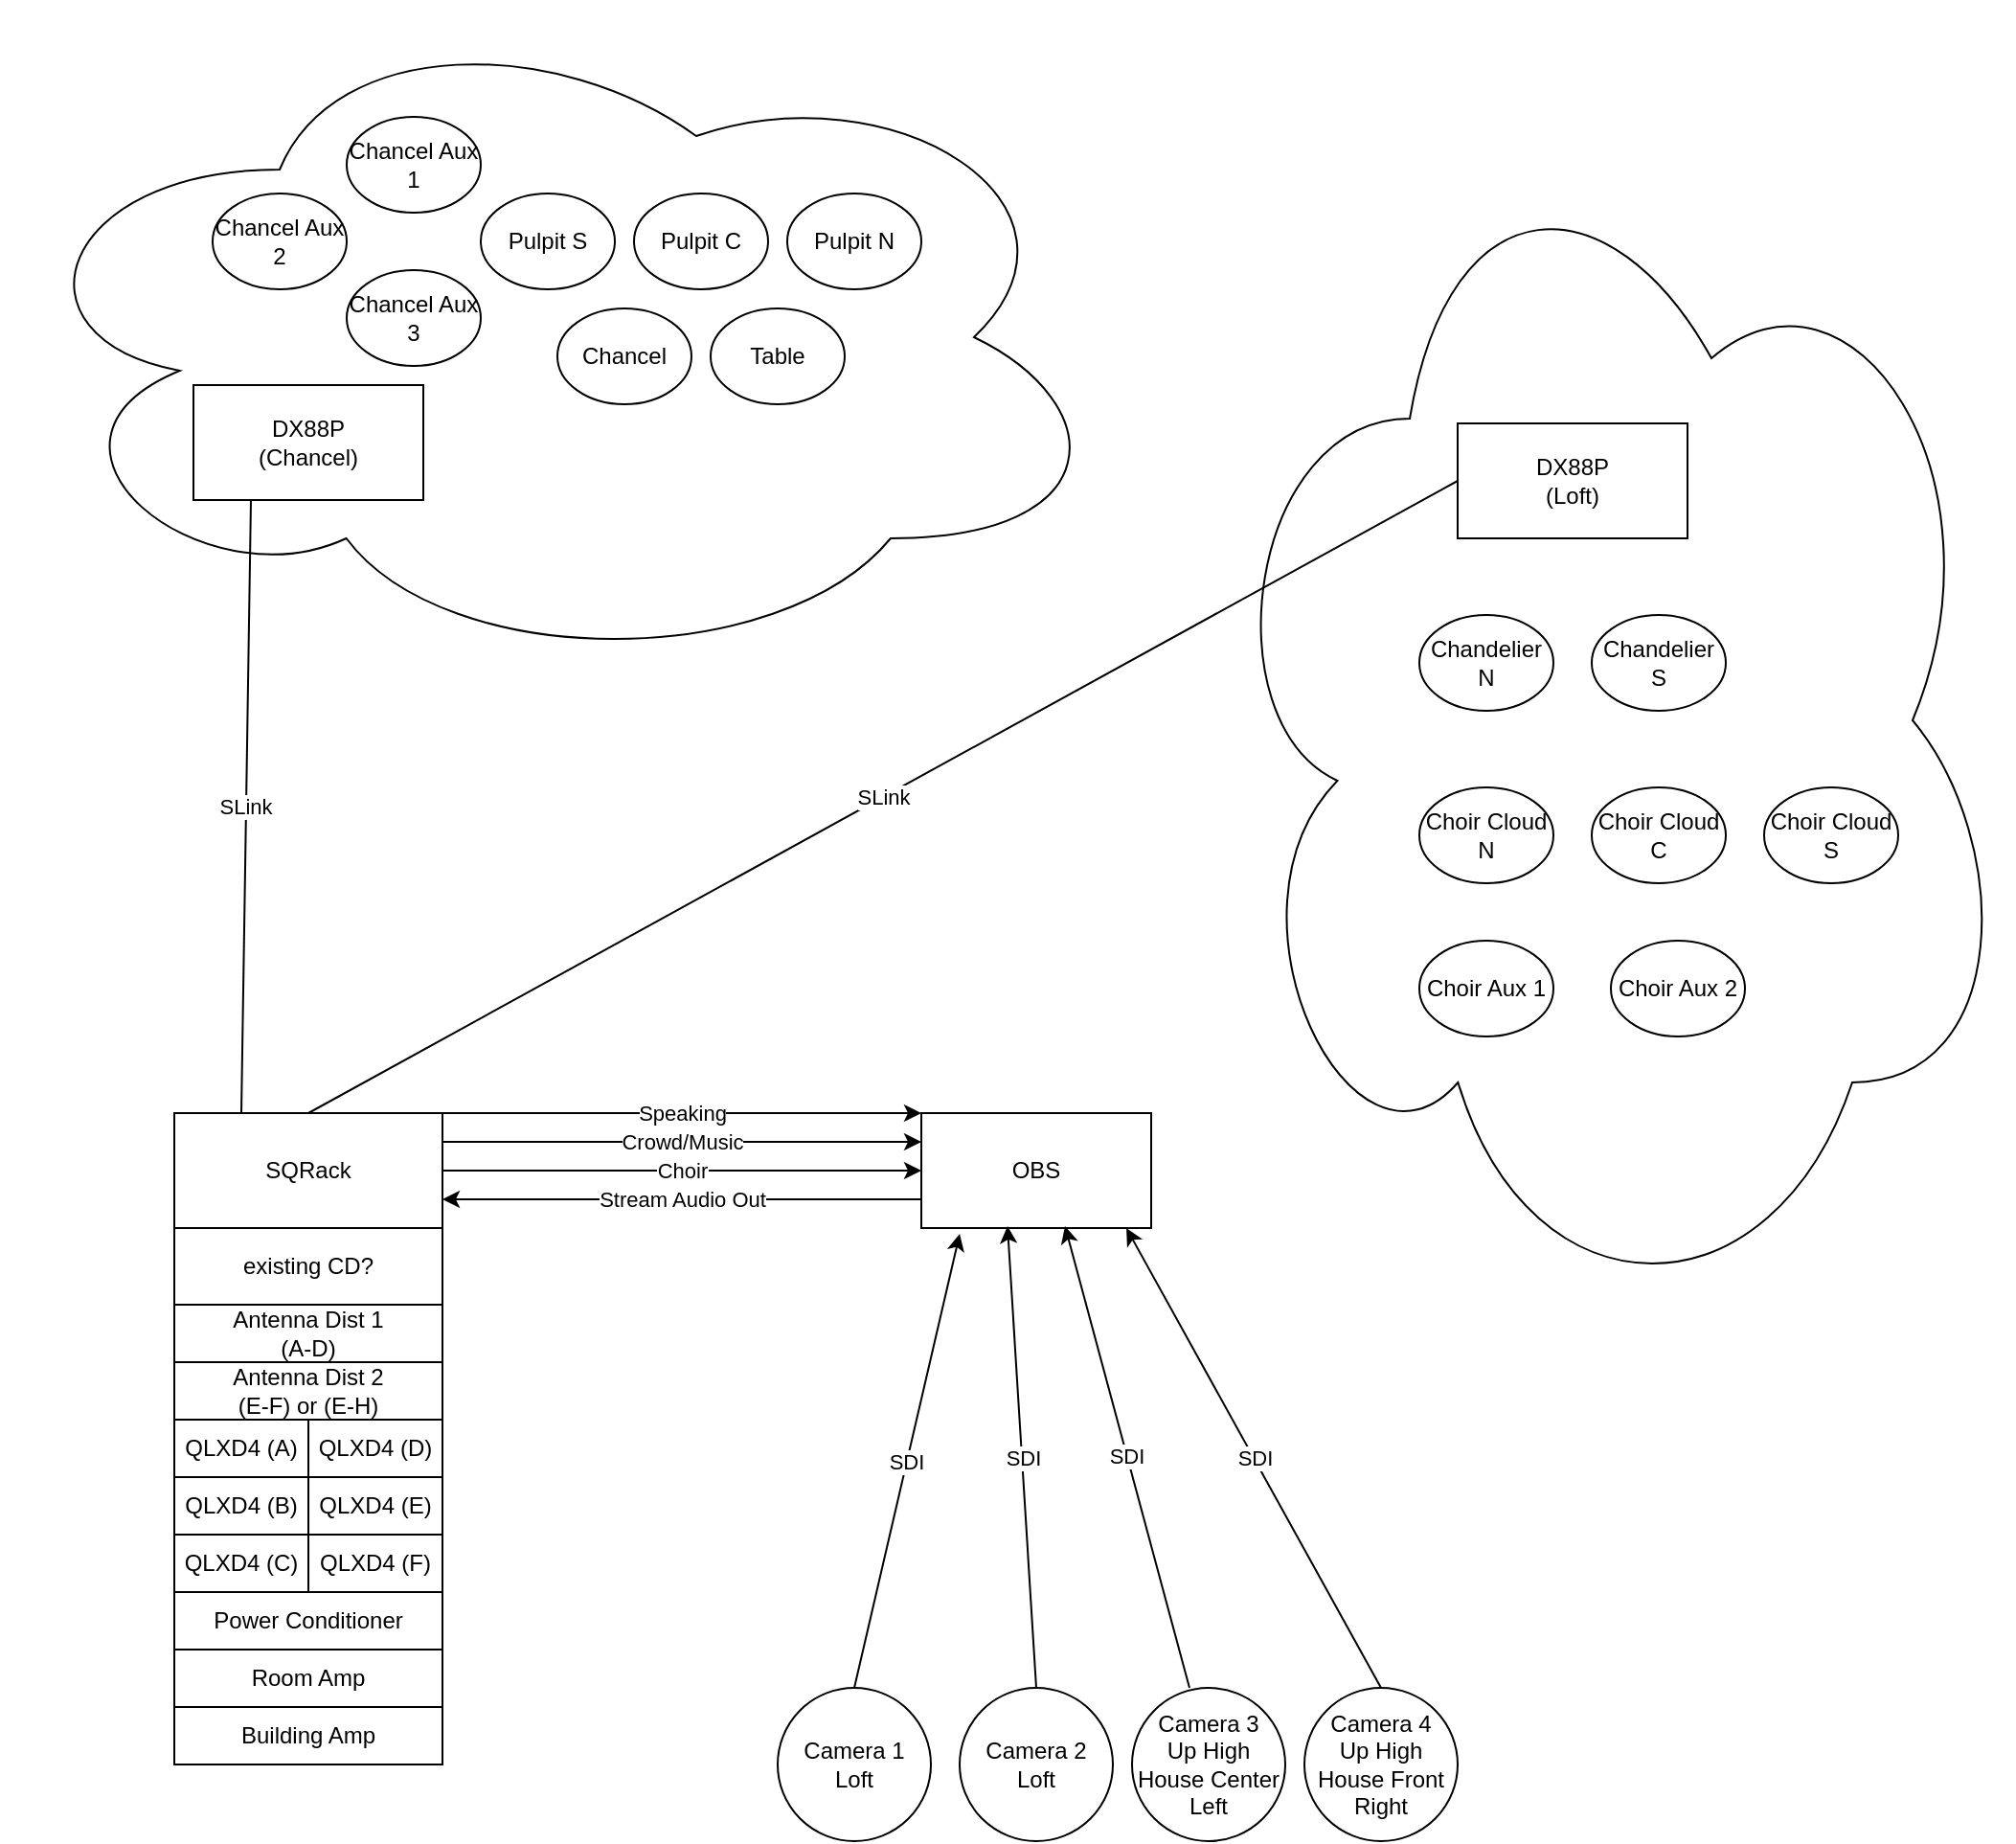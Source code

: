 <mxfile version="26.0.16" pages="2">
  <diagram name="Proposed" id="52a04d89-c75d-2922-d76d-85b35f80e030">
    <mxGraphModel dx="1416" dy="1628" grid="1" gridSize="10" guides="1" tooltips="1" connect="1" arrows="1" fold="1" page="1" pageScale="1" pageWidth="1100" pageHeight="850" background="none" math="0" shadow="0">
      <root>
        <mxCell id="0" />
        <mxCell id="1" parent="0" />
        <mxCell id="GR_ayZXCXjRKMkKXi60Q-20" value="" style="ellipse;shape=cloud;whiteSpace=wrap;html=1;" vertex="1" parent="1">
          <mxGeometry y="-140" width="580" height="350" as="geometry" />
        </mxCell>
        <mxCell id="GR_ayZXCXjRKMkKXi60Q-18" value="" style="ellipse;shape=cloud;whiteSpace=wrap;html=1;" vertex="1" parent="1">
          <mxGeometry x="630" y="-80" width="420" height="630" as="geometry" />
        </mxCell>
        <mxCell id="GR_ayZXCXjRKMkKXi60Q-1" value="SQRack" style="rounded=0;whiteSpace=wrap;html=1;" vertex="1" parent="1">
          <mxGeometry x="90" y="440" width="140" height="60" as="geometry" />
        </mxCell>
        <mxCell id="GR_ayZXCXjRKMkKXi60Q-2" value="DX88P&lt;div&gt;(Chancel)&lt;/div&gt;" style="rounded=0;whiteSpace=wrap;html=1;" vertex="1" parent="1">
          <mxGeometry x="100" y="60" width="120" height="60" as="geometry" />
        </mxCell>
        <mxCell id="GR_ayZXCXjRKMkKXi60Q-3" value="SLink" style="endArrow=none;html=1;rounded=0;entryX=0.25;entryY=1;entryDx=0;entryDy=0;exitX=0.25;exitY=0;exitDx=0;exitDy=0;" edge="1" parent="1" source="GR_ayZXCXjRKMkKXi60Q-1" target="GR_ayZXCXjRKMkKXi60Q-2">
          <mxGeometry width="50" height="50" relative="1" as="geometry">
            <mxPoint x="520" y="430" as="sourcePoint" />
            <mxPoint x="570" y="380" as="targetPoint" />
          </mxGeometry>
        </mxCell>
        <mxCell id="GR_ayZXCXjRKMkKXi60Q-4" value="OBS" style="rounded=0;whiteSpace=wrap;html=1;" vertex="1" parent="1">
          <mxGeometry x="480" y="440" width="120" height="60" as="geometry" />
        </mxCell>
        <mxCell id="GR_ayZXCXjRKMkKXi60Q-5" value="Speaking" style="endArrow=classic;html=1;rounded=0;exitX=1;exitY=0;exitDx=0;exitDy=0;entryX=0;entryY=0;entryDx=0;entryDy=0;" edge="1" parent="1" source="GR_ayZXCXjRKMkKXi60Q-1" target="GR_ayZXCXjRKMkKXi60Q-4">
          <mxGeometry width="50" height="50" relative="1" as="geometry">
            <mxPoint x="520" y="600" as="sourcePoint" />
            <mxPoint x="570" y="550" as="targetPoint" />
          </mxGeometry>
        </mxCell>
        <mxCell id="GR_ayZXCXjRKMkKXi60Q-6" value="Crowd/Music" style="endArrow=classic;html=1;rounded=0;exitX=1;exitY=0.25;exitDx=0;exitDy=0;entryX=0;entryY=0.25;entryDx=0;entryDy=0;" edge="1" parent="1" source="GR_ayZXCXjRKMkKXi60Q-1" target="GR_ayZXCXjRKMkKXi60Q-4">
          <mxGeometry width="50" height="50" relative="1" as="geometry">
            <mxPoint x="520" y="600" as="sourcePoint" />
            <mxPoint x="570" y="550" as="targetPoint" />
          </mxGeometry>
        </mxCell>
        <mxCell id="GR_ayZXCXjRKMkKXi60Q-7" value="Choir" style="endArrow=classic;html=1;rounded=0;exitX=1;exitY=0.5;exitDx=0;exitDy=0;entryX=0;entryY=0.5;entryDx=0;entryDy=0;" edge="1" parent="1" source="GR_ayZXCXjRKMkKXi60Q-1" target="GR_ayZXCXjRKMkKXi60Q-4">
          <mxGeometry width="50" height="50" relative="1" as="geometry">
            <mxPoint x="520" y="600" as="sourcePoint" />
            <mxPoint x="570" y="550" as="targetPoint" />
          </mxGeometry>
        </mxCell>
        <mxCell id="GR_ayZXCXjRKMkKXi60Q-8" value="Stream Audio Out" style="endArrow=classic;html=1;rounded=0;entryX=1;entryY=0.75;entryDx=0;entryDy=0;exitX=0;exitY=0.75;exitDx=0;exitDy=0;" edge="1" parent="1" source="GR_ayZXCXjRKMkKXi60Q-4" target="GR_ayZXCXjRKMkKXi60Q-1">
          <mxGeometry width="50" height="50" relative="1" as="geometry">
            <mxPoint x="520" y="600" as="sourcePoint" />
            <mxPoint x="570" y="550" as="targetPoint" />
          </mxGeometry>
        </mxCell>
        <mxCell id="GR_ayZXCXjRKMkKXi60Q-9" value="DX88P&lt;div&gt;(Loft)&lt;/div&gt;" style="rounded=0;whiteSpace=wrap;html=1;" vertex="1" parent="1">
          <mxGeometry x="760" y="80" width="120" height="60" as="geometry" />
        </mxCell>
        <mxCell id="GR_ayZXCXjRKMkKXi60Q-10" value="Chandelier N" style="ellipse;whiteSpace=wrap;html=1;" vertex="1" parent="1">
          <mxGeometry x="740" y="180" width="70" height="50" as="geometry" />
        </mxCell>
        <mxCell id="GR_ayZXCXjRKMkKXi60Q-11" value="Chandelier S" style="ellipse;whiteSpace=wrap;html=1;" vertex="1" parent="1">
          <mxGeometry x="830" y="180" width="70" height="50" as="geometry" />
        </mxCell>
        <mxCell id="GR_ayZXCXjRKMkKXi60Q-12" value="Choir Cloud N" style="ellipse;whiteSpace=wrap;html=1;" vertex="1" parent="1">
          <mxGeometry x="740" y="270" width="70" height="50" as="geometry" />
        </mxCell>
        <mxCell id="GR_ayZXCXjRKMkKXi60Q-13" value="Choir Cloud C" style="ellipse;whiteSpace=wrap;html=1;" vertex="1" parent="1">
          <mxGeometry x="830" y="270" width="70" height="50" as="geometry" />
        </mxCell>
        <mxCell id="GR_ayZXCXjRKMkKXi60Q-14" value="Choir Cloud S" style="ellipse;whiteSpace=wrap;html=1;" vertex="1" parent="1">
          <mxGeometry x="920" y="270" width="70" height="50" as="geometry" />
        </mxCell>
        <mxCell id="GR_ayZXCXjRKMkKXi60Q-15" value="Choir Aux 1" style="ellipse;whiteSpace=wrap;html=1;" vertex="1" parent="1">
          <mxGeometry x="740" y="350" width="70" height="50" as="geometry" />
        </mxCell>
        <mxCell id="GR_ayZXCXjRKMkKXi60Q-16" value="Choir Aux 2" style="ellipse;whiteSpace=wrap;html=1;" vertex="1" parent="1">
          <mxGeometry x="840" y="350" width="70" height="50" as="geometry" />
        </mxCell>
        <mxCell id="GR_ayZXCXjRKMkKXi60Q-17" value="Antenna Dist 1&lt;div&gt;(A-D)&lt;/div&gt;" style="rounded=0;whiteSpace=wrap;html=1;" vertex="1" parent="1">
          <mxGeometry x="90" y="540" width="140" height="30" as="geometry" />
        </mxCell>
        <mxCell id="GR_ayZXCXjRKMkKXi60Q-19" value="SLink" style="endArrow=none;html=1;rounded=0;exitX=0.5;exitY=0;exitDx=0;exitDy=0;entryX=0;entryY=0.5;entryDx=0;entryDy=0;" edge="1" parent="1" source="GR_ayZXCXjRKMkKXi60Q-1" target="GR_ayZXCXjRKMkKXi60Q-9">
          <mxGeometry width="50" height="50" relative="1" as="geometry">
            <mxPoint x="520" y="330" as="sourcePoint" />
            <mxPoint x="560" y="80" as="targetPoint" />
          </mxGeometry>
        </mxCell>
        <mxCell id="GR_ayZXCXjRKMkKXi60Q-21" value="Chancel Aux 2" style="ellipse;whiteSpace=wrap;html=1;" vertex="1" parent="1">
          <mxGeometry x="110" y="-40" width="70" height="50" as="geometry" />
        </mxCell>
        <mxCell id="GR_ayZXCXjRKMkKXi60Q-22" value="Chancel Aux 1" style="ellipse;whiteSpace=wrap;html=1;" vertex="1" parent="1">
          <mxGeometry x="180" y="-80" width="70" height="50" as="geometry" />
        </mxCell>
        <mxCell id="GR_ayZXCXjRKMkKXi60Q-23" value="Chancel" style="ellipse;whiteSpace=wrap;html=1;" vertex="1" parent="1">
          <mxGeometry x="290" y="20" width="70" height="50" as="geometry" />
        </mxCell>
        <mxCell id="GR_ayZXCXjRKMkKXi60Q-24" value="Table" style="ellipse;whiteSpace=wrap;html=1;" vertex="1" parent="1">
          <mxGeometry x="370" y="20" width="70" height="50" as="geometry" />
        </mxCell>
        <mxCell id="GR_ayZXCXjRKMkKXi60Q-25" value="Pulpit S" style="ellipse;whiteSpace=wrap;html=1;" vertex="1" parent="1">
          <mxGeometry x="250" y="-40" width="70" height="50" as="geometry" />
        </mxCell>
        <mxCell id="GR_ayZXCXjRKMkKXi60Q-26" value="Pulpit C" style="ellipse;whiteSpace=wrap;html=1;" vertex="1" parent="1">
          <mxGeometry x="330" y="-40" width="70" height="50" as="geometry" />
        </mxCell>
        <mxCell id="GR_ayZXCXjRKMkKXi60Q-27" value="Pulpit N" style="ellipse;whiteSpace=wrap;html=1;" vertex="1" parent="1">
          <mxGeometry x="410" y="-40" width="70" height="50" as="geometry" />
        </mxCell>
        <mxCell id="GR_ayZXCXjRKMkKXi60Q-28" value="Chancel Aux 3" style="ellipse;whiteSpace=wrap;html=1;" vertex="1" parent="1">
          <mxGeometry x="180" width="70" height="50" as="geometry" />
        </mxCell>
        <mxCell id="GR_ayZXCXjRKMkKXi60Q-29" value="Antenna Dist 2&lt;div&gt;(E-F) or (E-H)&lt;/div&gt;" style="rounded=0;whiteSpace=wrap;html=1;" vertex="1" parent="1">
          <mxGeometry x="90" y="570" width="140" height="30" as="geometry" />
        </mxCell>
        <mxCell id="GR_ayZXCXjRKMkKXi60Q-30" value="QLXD4 (A)" style="rounded=0;whiteSpace=wrap;html=1;" vertex="1" parent="1">
          <mxGeometry x="90" y="600" width="70" height="30" as="geometry" />
        </mxCell>
        <mxCell id="GR_ayZXCXjRKMkKXi60Q-31" value="QLXD4 (D)" style="rounded=0;whiteSpace=wrap;html=1;" vertex="1" parent="1">
          <mxGeometry x="160" y="600" width="70" height="30" as="geometry" />
        </mxCell>
        <mxCell id="GR_ayZXCXjRKMkKXi60Q-32" value="QLXD4 (B)" style="rounded=0;whiteSpace=wrap;html=1;" vertex="1" parent="1">
          <mxGeometry x="90" y="630" width="70" height="30" as="geometry" />
        </mxCell>
        <mxCell id="GR_ayZXCXjRKMkKXi60Q-33" value="QLXD4 (E)" style="rounded=0;whiteSpace=wrap;html=1;" vertex="1" parent="1">
          <mxGeometry x="160" y="630" width="70" height="30" as="geometry" />
        </mxCell>
        <mxCell id="GR_ayZXCXjRKMkKXi60Q-34" value="QLXD4 (C)" style="rounded=0;whiteSpace=wrap;html=1;" vertex="1" parent="1">
          <mxGeometry x="90" y="660" width="70" height="30" as="geometry" />
        </mxCell>
        <mxCell id="GR_ayZXCXjRKMkKXi60Q-35" value="QLXD4 (F)" style="rounded=0;whiteSpace=wrap;html=1;" vertex="1" parent="1">
          <mxGeometry x="160" y="660" width="70" height="30" as="geometry" />
        </mxCell>
        <mxCell id="GR_ayZXCXjRKMkKXi60Q-37" value="existing CD?" style="rounded=0;whiteSpace=wrap;html=1;" vertex="1" parent="1">
          <mxGeometry x="90" y="500" width="140" height="40" as="geometry" />
        </mxCell>
        <mxCell id="GR_ayZXCXjRKMkKXi60Q-38" value="Power Conditioner" style="rounded=0;whiteSpace=wrap;html=1;" vertex="1" parent="1">
          <mxGeometry x="90" y="690" width="140" height="30" as="geometry" />
        </mxCell>
        <mxCell id="GR_ayZXCXjRKMkKXi60Q-39" value="Room Amp" style="rounded=0;whiteSpace=wrap;html=1;" vertex="1" parent="1">
          <mxGeometry x="90" y="720" width="140" height="30" as="geometry" />
        </mxCell>
        <mxCell id="GR_ayZXCXjRKMkKXi60Q-40" value="Building Amp" style="rounded=0;whiteSpace=wrap;html=1;" vertex="1" parent="1">
          <mxGeometry x="90" y="750" width="140" height="30" as="geometry" />
        </mxCell>
        <mxCell id="GR_ayZXCXjRKMkKXi60Q-41" value="Camera 3&lt;div&gt;Up High&lt;/div&gt;&lt;div&gt;House Center Left&lt;/div&gt;" style="ellipse;whiteSpace=wrap;html=1;aspect=fixed;" vertex="1" parent="1">
          <mxGeometry x="590" y="740" width="80" height="80" as="geometry" />
        </mxCell>
        <mxCell id="GR_ayZXCXjRKMkKXi60Q-42" value="Camera 1&lt;div&gt;Loft&lt;/div&gt;" style="ellipse;whiteSpace=wrap;html=1;aspect=fixed;" vertex="1" parent="1">
          <mxGeometry x="405" y="740" width="80" height="80" as="geometry" />
        </mxCell>
        <mxCell id="GR_ayZXCXjRKMkKXi60Q-43" value="Camera 2&lt;div&gt;Loft&lt;/div&gt;" style="ellipse;whiteSpace=wrap;html=1;aspect=fixed;" vertex="1" parent="1">
          <mxGeometry x="500" y="740" width="80" height="80" as="geometry" />
        </mxCell>
        <mxCell id="lKobbSNY6n0xUrUsAajc-1" value="Camera 4&lt;div&gt;Up High&lt;/div&gt;&lt;div&gt;House Front Right&lt;/div&gt;" style="ellipse;whiteSpace=wrap;html=1;aspect=fixed;" vertex="1" parent="1">
          <mxGeometry x="680" y="740" width="80" height="80" as="geometry" />
        </mxCell>
        <mxCell id="lKobbSNY6n0xUrUsAajc-2" value="SDI" style="endArrow=classic;html=1;rounded=0;exitX=0.5;exitY=0;exitDx=0;exitDy=0;entryX=0.167;entryY=1.05;entryDx=0;entryDy=0;entryPerimeter=0;" edge="1" parent="1" source="GR_ayZXCXjRKMkKXi60Q-42" target="GR_ayZXCXjRKMkKXi60Q-4">
          <mxGeometry width="50" height="50" relative="1" as="geometry">
            <mxPoint x="520" y="660" as="sourcePoint" />
            <mxPoint x="570" y="610" as="targetPoint" />
          </mxGeometry>
        </mxCell>
        <mxCell id="lKobbSNY6n0xUrUsAajc-3" value="SDI" style="endArrow=classic;html=1;rounded=0;exitX=0.5;exitY=0;exitDx=0;exitDy=0;entryX=0.375;entryY=0.983;entryDx=0;entryDy=0;entryPerimeter=0;" edge="1" parent="1" source="GR_ayZXCXjRKMkKXi60Q-43" target="GR_ayZXCXjRKMkKXi60Q-4">
          <mxGeometry width="50" height="50" relative="1" as="geometry">
            <mxPoint x="520" y="660" as="sourcePoint" />
            <mxPoint x="570" y="610" as="targetPoint" />
          </mxGeometry>
        </mxCell>
        <mxCell id="lKobbSNY6n0xUrUsAajc-4" value="SDI" style="endArrow=classic;html=1;rounded=0;exitX=0.375;exitY=0;exitDx=0;exitDy=0;exitPerimeter=0;entryX=0.625;entryY=0.983;entryDx=0;entryDy=0;entryPerimeter=0;" edge="1" parent="1" source="GR_ayZXCXjRKMkKXi60Q-41" target="GR_ayZXCXjRKMkKXi60Q-4">
          <mxGeometry width="50" height="50" relative="1" as="geometry">
            <mxPoint x="520" y="660" as="sourcePoint" />
            <mxPoint x="570" y="610" as="targetPoint" />
          </mxGeometry>
        </mxCell>
        <mxCell id="lKobbSNY6n0xUrUsAajc-5" value="SDI" style="endArrow=classic;html=1;rounded=0;entryX=0.892;entryY=1;entryDx=0;entryDy=0;entryPerimeter=0;exitX=0.5;exitY=0;exitDx=0;exitDy=0;" edge="1" parent="1" source="lKobbSNY6n0xUrUsAajc-1" target="GR_ayZXCXjRKMkKXi60Q-4">
          <mxGeometry width="50" height="50" relative="1" as="geometry">
            <mxPoint x="750" y="720" as="sourcePoint" />
            <mxPoint x="570" y="610" as="targetPoint" />
          </mxGeometry>
        </mxCell>
      </root>
    </mxGraphModel>
  </diagram>
  <diagram id="9cfQr-8IWGt07lgHHN7u" name="Current">
    <mxGraphModel dx="1416" dy="778" grid="1" gridSize="10" guides="1" tooltips="1" connect="1" arrows="1" fold="1" page="1" pageScale="1" pageWidth="827" pageHeight="1169" math="0" shadow="0">
      <root>
        <mxCell id="0" />
        <mxCell id="1" parent="0" />
        <mxCell id="bOUG5yI3yGky0yOsdUo2-4" value="SLXD4 (A)" style="rounded=0;whiteSpace=wrap;html=1;" vertex="1" parent="1">
          <mxGeometry x="40" y="530" width="70" height="30" as="geometry" />
        </mxCell>
        <mxCell id="bOUG5yI3yGky0yOsdUo2-5" value="SLXD4 (D)" style="rounded=0;whiteSpace=wrap;html=1;" vertex="1" parent="1">
          <mxGeometry x="110" y="530" width="70" height="30" as="geometry" />
        </mxCell>
        <mxCell id="bOUG5yI3yGky0yOsdUo2-6" value="SLXD4 (B)" style="rounded=0;whiteSpace=wrap;html=1;" vertex="1" parent="1">
          <mxGeometry x="40" y="560" width="70" height="30" as="geometry" />
        </mxCell>
        <mxCell id="bOUG5yI3yGky0yOsdUo2-7" value="SLXD4 (E)" style="rounded=0;whiteSpace=wrap;html=1;" vertex="1" parent="1">
          <mxGeometry x="110" y="560" width="70" height="30" as="geometry" />
        </mxCell>
        <mxCell id="bOUG5yI3yGky0yOsdUo2-8" value="SLXD4 (C)" style="rounded=0;whiteSpace=wrap;html=1;" vertex="1" parent="1">
          <mxGeometry x="40" y="590" width="70" height="30" as="geometry" />
        </mxCell>
        <mxCell id="bOUG5yI3yGky0yOsdUo2-9" value="SLXD4 (F)" style="rounded=0;whiteSpace=wrap;html=1;" vertex="1" parent="1">
          <mxGeometry x="110" y="590" width="70" height="30" as="geometry" />
        </mxCell>
        <mxCell id="bOUG5yI3yGky0yOsdUo2-14" value="Shure SCM810 Automixer (wired)" style="rounded=0;whiteSpace=wrap;html=1;" vertex="1" parent="1">
          <mxGeometry x="40" y="150" width="140" height="30" as="geometry" />
        </mxCell>
        <mxCell id="bOUG5yI3yGky0yOsdUo2-15" value="Shure SCM810 Automixer (wireless)" style="rounded=0;whiteSpace=wrap;html=1;" vertex="1" parent="1">
          <mxGeometry x="40" y="180" width="140" height="30" as="geometry" />
        </mxCell>
        <mxCell id="bOUG5yI3yGky0yOsdUo2-16" value="Listen&amp;nbsp;&lt;div&gt;LT-800&lt;/div&gt;" style="rounded=0;whiteSpace=wrap;html=1;" vertex="1" parent="1">
          <mxGeometry x="110" y="120" width="70" height="30" as="geometry" />
        </mxCell>
        <mxCell id="bOUG5yI3yGky0yOsdUo2-18" value="Choir Record Switch&lt;span style=&quot;color: rgba(0, 0, 0, 0); font-family: monospace; font-size: 0px; text-align: start; text-wrap-mode: nowrap;&quot;&gt;%3CmxGraphModel%3E%3Croot%3E%3CmxCell%20id%3D%220%22%2F%3E%3CmxCell%20id%3D%221%22%20parent%3D%220%22%2F%3E%3CmxCell%20id%3D%222%22%20value%3D%22Shure%20SCM810%20Automixer%20(wireless)%22%20style%3D%22rounded%3D0%3BwhiteSpace%3Dwrap%3Bhtml%3D1%3B%22%20vertex%3D%221%22%20parent%3D%221%22%3E%3CmxGeometry%20x%3D%22320%22%20y%3D%22270%22%20width%3D%22140%22%20height%3D%2230%22%20as%3D%22geometry%22%2F%3E%3C%2FmxCell%3E%3C%2Froot%3E%3C%2FmxGraphModel%3E&lt;/span&gt;" style="rounded=0;whiteSpace=wrap;html=1;" vertex="1" parent="1">
          <mxGeometry x="40" y="210" width="140" height="30" as="geometry" />
        </mxCell>
        <mxCell id="bOUG5yI3yGky0yOsdUo2-19" value="TASCAM CC-222SL&lt;div&gt;Tape Deck/CD Writer&lt;/div&gt;" style="rounded=0;whiteSpace=wrap;html=1;" vertex="1" parent="1">
          <mxGeometry x="40" y="240" width="140" height="50" as="geometry" />
        </mxCell>
        <mxCell id="bOUG5yI3yGky0yOsdUo2-20" value="Storage Drawer&lt;span style=&quot;color: rgba(0, 0, 0, 0); font-family: monospace; font-size: 0px; text-align: start; text-wrap-mode: nowrap;&quot;&gt;%3CmxGraphModel%3E%3Croot%3E%3CmxCell%20id%3D%220%22%2F%3E%3CmxCell%20id%3D%221%22%20parent%3D%220%22%2F%3E%3CmxCell%20id%3D%222%22%20value%3D%22TASCAM%20CC-222SL%26lt%3Bdiv%26gt%3BTape%20Deck%2FCD%20Writer%26lt%3B%2Fdiv%26gt%3B%22%20style%3D%22rounded%3D0%3BwhiteSpace%3Dwrap%3Bhtml%3D1%3B%22%20vertex%3D%221%22%20parent%3D%221%22%3E%3CmxGeometry%20x%3D%22320%22%20y%3D%22330%22%20width%3D%22140%22%20height%3D%2270%22%20as%3D%22geometry%22%2F%3E%3C%2FmxCell%3E%3C%2Froot%3E%3C%2FmxGraphModel%3E&lt;/span&gt;" style="rounded=0;whiteSpace=wrap;html=1;" vertex="1" parent="1">
          <mxGeometry x="40" y="320" width="140" height="50" as="geometry" />
        </mxCell>
        <mxCell id="bOUG5yI3yGky0yOsdUo2-21" value="TASCAM CD-160 MKII&lt;div&gt;CD Player&lt;/div&gt;" style="rounded=0;whiteSpace=wrap;html=1;" vertex="1" parent="1">
          <mxGeometry x="40" y="370" width="140" height="50" as="geometry" />
        </mxCell>
        <mxCell id="bOUG5yI3yGky0yOsdUo2-22" style="edgeStyle=orthogonalEdgeStyle;rounded=0;orthogonalLoop=1;jettySize=auto;html=1;exitX=0.5;exitY=1;exitDx=0;exitDy=0;" edge="1" parent="1" source="bOUG5yI3yGky0yOsdUo2-19" target="bOUG5yI3yGky0yOsdUo2-19">
          <mxGeometry relative="1" as="geometry" />
        </mxCell>
        <mxCell id="bOUG5yI3yGky0yOsdUo2-23" value="Vent" style="rounded=0;whiteSpace=wrap;html=1;" vertex="1" parent="1">
          <mxGeometry x="40" y="290" width="140" height="30" as="geometry" />
        </mxCell>
        <mxCell id="bOUG5yI3yGky0yOsdUo2-24" value="Storage Drawer&lt;div&gt;Mics&lt;/div&gt;" style="rounded=0;whiteSpace=wrap;html=1;" vertex="1" parent="1">
          <mxGeometry x="40" y="420" width="140" height="50" as="geometry" />
        </mxCell>
        <mxCell id="bOUG5yI3yGky0yOsdUo2-25" value="Shure U8444&lt;div&gt;Antenna/power dist&lt;/div&gt;" style="rounded=0;whiteSpace=wrap;html=1;" vertex="1" parent="1">
          <mxGeometry x="40" y="470" width="140" height="30" as="geometry" />
        </mxCell>
        <mxCell id="bOUG5yI3yGky0yOsdUo2-26" value="Shure U8444&lt;div&gt;Antenna/power dist&lt;/div&gt;" style="rounded=0;whiteSpace=wrap;html=1;" vertex="1" parent="1">
          <mxGeometry x="40" y="500" width="140" height="30" as="geometry" />
        </mxCell>
        <mxCell id="bOUG5yI3yGky0yOsdUo2-27" value="Aux In, Aux Out, power" style="rounded=0;whiteSpace=wrap;html=1;" vertex="1" parent="1">
          <mxGeometry x="40" y="620" width="140" height="30" as="geometry" />
        </mxCell>
        <mxCell id="bOUG5yI3yGky0yOsdUo2-28" value="Vent" style="rounded=0;whiteSpace=wrap;html=1;" vertex="1" parent="1">
          <mxGeometry x="40" y="650" width="140" height="30" as="geometry" />
        </mxCell>
        <mxCell id="bOUG5yI3yGky0yOsdUo2-29" value="ACSPR-RPC1-1509-K&lt;div&gt;Power conditioner&lt;/div&gt;" style="rounded=0;whiteSpace=wrap;html=1;" vertex="1" parent="1">
          <mxGeometry x="40" y="710" width="140" height="30" as="geometry" />
        </mxCell>
        <mxCell id="bOUG5yI3yGky0yOsdUo2-30" value="???" style="rounded=0;whiteSpace=wrap;html=1;" vertex="1" parent="1">
          <mxGeometry x="40" y="680" width="140" height="30" as="geometry" />
        </mxCell>
        <mxCell id="bOUG5yI3yGky0yOsdUo2-31" value="???" style="rounded=0;whiteSpace=wrap;html=1;" vertex="1" parent="1">
          <mxGeometry x="40" y="740" width="140" height="30" as="geometry" />
        </mxCell>
        <mxCell id="bOUG5yI3yGky0yOsdUo2-32" value="Sanctuary Amp" style="rounded=0;whiteSpace=wrap;html=1;" vertex="1" parent="1">
          <mxGeometry x="40" y="770" width="140" height="50" as="geometry" />
        </mxCell>
        <mxCell id="bOUG5yI3yGky0yOsdUo2-33" value="Building Amp" style="rounded=0;whiteSpace=wrap;html=1;" vertex="1" parent="1">
          <mxGeometry x="40" y="820" width="140" height="50" as="geometry" />
        </mxCell>
        <mxCell id="QegZle1NQYQVLjDpNIgV-1" value="OBS" style="rounded=0;whiteSpace=wrap;html=1;" vertex="1" parent="1">
          <mxGeometry x="550" y="600" width="120" height="60" as="geometry" />
        </mxCell>
        <mxCell id="L_VbtqJlkfVd5W0OSfZD-1" value="Chancel" style="ellipse;whiteSpace=wrap;html=1;" vertex="1" parent="1">
          <mxGeometry x="355" y="120" width="70" height="50" as="geometry" />
        </mxCell>
        <mxCell id="L_VbtqJlkfVd5W0OSfZD-2" value="Table" style="ellipse;whiteSpace=wrap;html=1;" vertex="1" parent="1">
          <mxGeometry x="344" y="180" width="70" height="50" as="geometry" />
        </mxCell>
        <mxCell id="L_VbtqJlkfVd5W0OSfZD-3" value="Pulpit S" style="ellipse;whiteSpace=wrap;html=1;" vertex="1" parent="1">
          <mxGeometry x="250" y="50" width="70" height="50" as="geometry" />
        </mxCell>
        <mxCell id="L_VbtqJlkfVd5W0OSfZD-4" value="Pulpit C" style="ellipse;whiteSpace=wrap;html=1;" vertex="1" parent="1">
          <mxGeometry x="330" y="50" width="70" height="50" as="geometry" />
        </mxCell>
        <mxCell id="L_VbtqJlkfVd5W0OSfZD-5" value="Pulpit N" style="ellipse;whiteSpace=wrap;html=1;" vertex="1" parent="1">
          <mxGeometry x="414" y="50" width="70" height="50" as="geometry" />
        </mxCell>
        <mxCell id="L_VbtqJlkfVd5W0OSfZD-6" value="xlr" style="endArrow=classic;html=1;rounded=0;entryX=1;entryY=0.25;entryDx=0;entryDy=0;exitX=0;exitY=0.5;exitDx=0;exitDy=0;" edge="1" parent="1" source="L_VbtqJlkfVd5W0OSfZD-3" target="bOUG5yI3yGky0yOsdUo2-14">
          <mxGeometry width="50" height="50" relative="1" as="geometry">
            <mxPoint x="390" y="400" as="sourcePoint" />
            <mxPoint x="440" y="350" as="targetPoint" />
          </mxGeometry>
        </mxCell>
        <mxCell id="L_VbtqJlkfVd5W0OSfZD-7" value="xlr" style="endArrow=classic;html=1;rounded=0;entryX=1;entryY=0.5;entryDx=0;entryDy=0;exitX=0;exitY=0.5;exitDx=0;exitDy=0;" edge="1" parent="1" source="L_VbtqJlkfVd5W0OSfZD-1" target="bOUG5yI3yGky0yOsdUo2-14">
          <mxGeometry width="50" height="50" relative="1" as="geometry">
            <mxPoint x="390" y="400" as="sourcePoint" />
            <mxPoint x="440" y="350" as="targetPoint" />
          </mxGeometry>
        </mxCell>
        <mxCell id="L_VbtqJlkfVd5W0OSfZD-8" value="xlr" style="endArrow=classic;html=1;rounded=0;entryX=1;entryY=0.75;entryDx=0;entryDy=0;exitX=0;exitY=1;exitDx=0;exitDy=0;" edge="1" parent="1" source="L_VbtqJlkfVd5W0OSfZD-4" target="bOUG5yI3yGky0yOsdUo2-14">
          <mxGeometry width="50" height="50" relative="1" as="geometry">
            <mxPoint x="390" y="400" as="sourcePoint" />
            <mxPoint x="440" y="350" as="targetPoint" />
          </mxGeometry>
        </mxCell>
        <mxCell id="L_VbtqJlkfVd5W0OSfZD-9" value="xlr" style="endArrow=classic;html=1;rounded=0;entryX=1;entryY=0.75;entryDx=0;entryDy=0;exitX=0;exitY=1;exitDx=0;exitDy=0;" edge="1" parent="1" source="L_VbtqJlkfVd5W0OSfZD-5" target="bOUG5yI3yGky0yOsdUo2-14">
          <mxGeometry width="50" height="50" relative="1" as="geometry">
            <mxPoint x="390" y="400" as="sourcePoint" />
            <mxPoint x="440" y="350" as="targetPoint" />
          </mxGeometry>
        </mxCell>
        <mxCell id="L_VbtqJlkfVd5W0OSfZD-10" value="xlr" style="endArrow=classic;html=1;rounded=0;entryX=1;entryY=0;entryDx=0;entryDy=0;exitX=0;exitY=0.5;exitDx=0;exitDy=0;" edge="1" parent="1" source="L_VbtqJlkfVd5W0OSfZD-2" target="bOUG5yI3yGky0yOsdUo2-15">
          <mxGeometry width="50" height="50" relative="1" as="geometry">
            <mxPoint x="390" y="400" as="sourcePoint" />
            <mxPoint x="440" y="350" as="targetPoint" />
          </mxGeometry>
        </mxCell>
        <mxCell id="L_VbtqJlkfVd5W0OSfZD-11" value="" style="endArrow=classic;html=1;rounded=0;entryX=0;entryY=0.5;entryDx=0;entryDy=0;exitX=0;exitY=0.75;exitDx=0;exitDy=0;" edge="1" parent="1" source="bOUG5yI3yGky0yOsdUo2-4" target="bOUG5yI3yGky0yOsdUo2-15">
          <mxGeometry width="50" height="50" relative="1" as="geometry">
            <mxPoint x="390" y="400" as="sourcePoint" />
            <mxPoint x="440" y="350" as="targetPoint" />
            <Array as="points">
              <mxPoint x="10" y="370" />
            </Array>
          </mxGeometry>
        </mxCell>
        <mxCell id="L_VbtqJlkfVd5W0OSfZD-12" value="RCA" style="endArrow=classic;html=1;rounded=0;exitX=1;exitY=0.25;exitDx=0;exitDy=0;" edge="1" parent="1" source="bOUG5yI3yGky0yOsdUo2-27">
          <mxGeometry width="50" height="50" relative="1" as="geometry">
            <mxPoint x="390" y="500" as="sourcePoint" />
            <mxPoint x="330" y="628" as="targetPoint" />
          </mxGeometry>
        </mxCell>
        <mxCell id="L_VbtqJlkfVd5W0OSfZD-13" value="Focusrite" style="rounded=0;whiteSpace=wrap;html=1;" vertex="1" parent="1">
          <mxGeometry x="330" y="600" width="120" height="60" as="geometry" />
        </mxCell>
        <mxCell id="L_VbtqJlkfVd5W0OSfZD-14" value="" style="endArrow=classic;html=1;rounded=0;exitX=1;exitY=0.5;exitDx=0;exitDy=0;entryX=0;entryY=0.5;entryDx=0;entryDy=0;" edge="1" parent="1" source="L_VbtqJlkfVd5W0OSfZD-13" target="QegZle1NQYQVLjDpNIgV-1">
          <mxGeometry width="50" height="50" relative="1" as="geometry">
            <mxPoint x="390" y="500" as="sourcePoint" />
            <mxPoint x="440" y="450" as="targetPoint" />
          </mxGeometry>
        </mxCell>
        <mxCell id="L_VbtqJlkfVd5W0OSfZD-15" value="Chandelier N" style="ellipse;whiteSpace=wrap;html=1;" vertex="1" parent="1">
          <mxGeometry x="410" y="430" width="70" height="50" as="geometry" />
        </mxCell>
        <mxCell id="L_VbtqJlkfVd5W0OSfZD-16" value="Chandelier S" style="ellipse;whiteSpace=wrap;html=1;" vertex="1" parent="1">
          <mxGeometry x="310" y="430" width="70" height="50" as="geometry" />
        </mxCell>
        <mxCell id="L_VbtqJlkfVd5W0OSfZD-17" value="XLR" style="endArrow=classic;html=1;rounded=0;exitX=0.5;exitY=1;exitDx=0;exitDy=0;entryX=0.35;entryY=0.017;entryDx=0;entryDy=0;entryPerimeter=0;" edge="1" parent="1" source="L_VbtqJlkfVd5W0OSfZD-16" target="L_VbtqJlkfVd5W0OSfZD-13">
          <mxGeometry width="50" height="50" relative="1" as="geometry">
            <mxPoint x="390" y="500" as="sourcePoint" />
            <mxPoint x="440" y="450" as="targetPoint" />
          </mxGeometry>
        </mxCell>
        <mxCell id="L_VbtqJlkfVd5W0OSfZD-18" value="XLR" style="endArrow=classic;html=1;rounded=0;entryX=0.5;entryY=0;entryDx=0;entryDy=0;exitX=0.314;exitY=1.04;exitDx=0;exitDy=0;exitPerimeter=0;" edge="1" parent="1" source="L_VbtqJlkfVd5W0OSfZD-15" target="L_VbtqJlkfVd5W0OSfZD-13">
          <mxGeometry width="50" height="50" relative="1" as="geometry">
            <mxPoint x="390" y="500" as="sourcePoint" />
            <mxPoint x="440" y="450" as="targetPoint" />
          </mxGeometry>
        </mxCell>
        <mxCell id="H8r44aLddE3iBacrkQsc-1" value="Camera 3&lt;div&gt;Up High&lt;/div&gt;" style="ellipse;whiteSpace=wrap;html=1;aspect=fixed;" vertex="1" parent="1">
          <mxGeometry x="650" y="860" width="80" height="80" as="geometry" />
        </mxCell>
        <mxCell id="H8r44aLddE3iBacrkQsc-2" value="Camera 1&lt;div&gt;Loft&lt;/div&gt;" style="ellipse;whiteSpace=wrap;html=1;aspect=fixed;" vertex="1" parent="1">
          <mxGeometry x="460" y="860" width="80" height="80" as="geometry" />
        </mxCell>
        <mxCell id="H8r44aLddE3iBacrkQsc-3" value="Camera 2&lt;div&gt;Loft&lt;/div&gt;" style="ellipse;whiteSpace=wrap;html=1;aspect=fixed;" vertex="1" parent="1">
          <mxGeometry x="550" y="860" width="80" height="80" as="geometry" />
        </mxCell>
        <mxCell id="H8r44aLddE3iBacrkQsc-4" value="SDI" style="endArrow=classic;html=1;rounded=0;exitX=0.425;exitY=0.038;exitDx=0;exitDy=0;exitPerimeter=0;entryX=0.167;entryY=1.05;entryDx=0;entryDy=0;entryPerimeter=0;" edge="1" parent="1" source="H8r44aLddE3iBacrkQsc-2" target="QegZle1NQYQVLjDpNIgV-1">
          <mxGeometry width="50" height="50" relative="1" as="geometry">
            <mxPoint x="490" y="850" as="sourcePoint" />
            <mxPoint x="440" y="750" as="targetPoint" />
          </mxGeometry>
        </mxCell>
        <mxCell id="H8r44aLddE3iBacrkQsc-6" value="SDI" style="endArrow=classic;html=1;rounded=0;entryX=0.5;entryY=1;entryDx=0;entryDy=0;" edge="1" parent="1" source="H8r44aLddE3iBacrkQsc-3" target="QegZle1NQYQVLjDpNIgV-1">
          <mxGeometry width="50" height="50" relative="1" as="geometry">
            <mxPoint x="504" y="873" as="sourcePoint" />
            <mxPoint x="580" y="673" as="targetPoint" />
          </mxGeometry>
        </mxCell>
        <mxCell id="H8r44aLddE3iBacrkQsc-7" value="SDI" style="endArrow=classic;html=1;rounded=0;exitX=0.5;exitY=0;exitDx=0;exitDy=0;entryX=0.75;entryY=1;entryDx=0;entryDy=0;" edge="1" parent="1" source="H8r44aLddE3iBacrkQsc-1" target="QegZle1NQYQVLjDpNIgV-1">
          <mxGeometry width="50" height="50" relative="1" as="geometry">
            <mxPoint x="514" y="883" as="sourcePoint" />
            <mxPoint x="590" y="683" as="targetPoint" />
          </mxGeometry>
        </mxCell>
      </root>
    </mxGraphModel>
  </diagram>
</mxfile>
